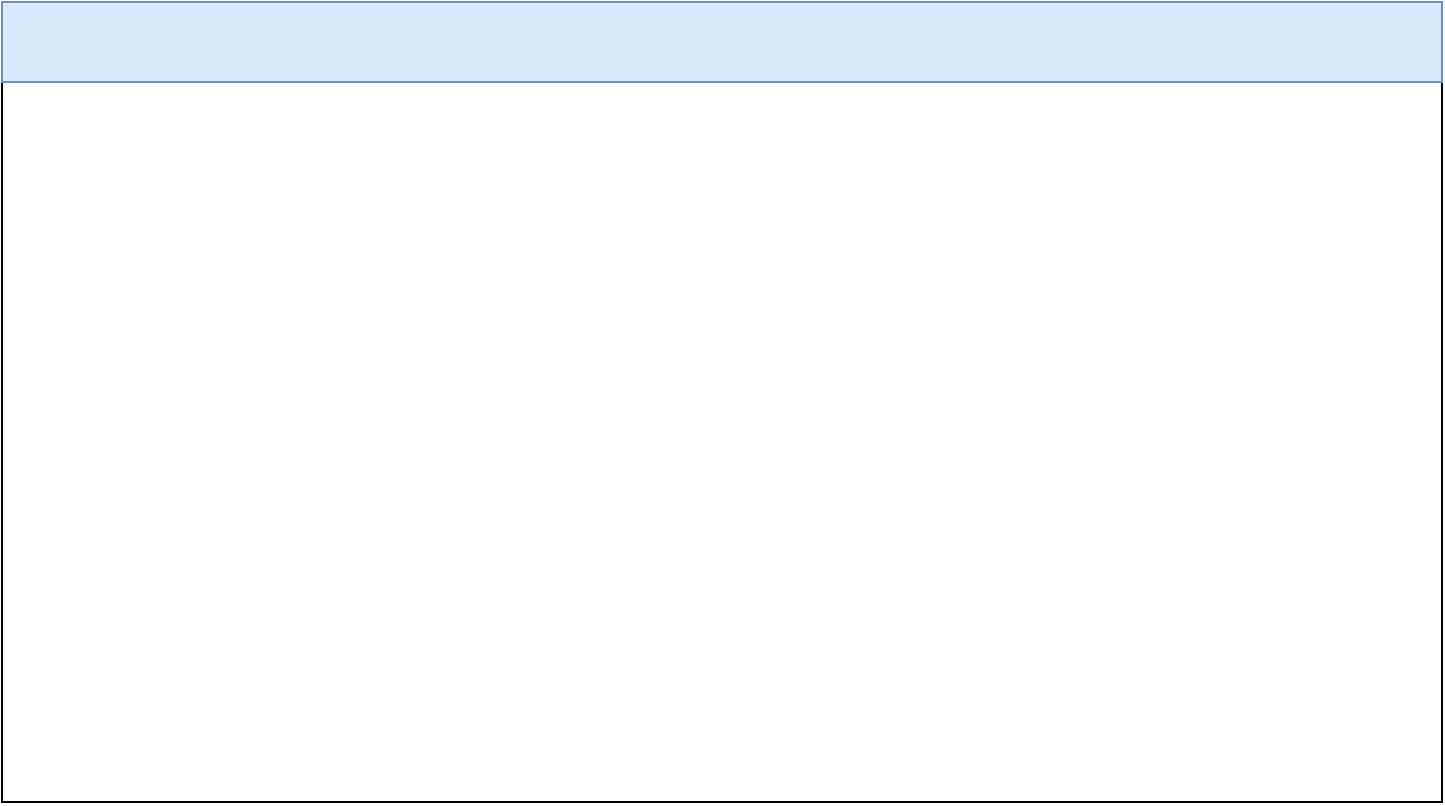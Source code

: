 <mxfile>
    <diagram id="5XGNh67a9LUnxblF42h-" name="Page-1">
        <mxGraphModel dx="1333" dy="740" grid="1" gridSize="10" guides="1" tooltips="1" connect="1" arrows="1" fold="1" page="1" pageScale="1" pageWidth="827" pageHeight="1169" background="#ffffff" math="0" shadow="0">
            <root>
                <mxCell id="0"/>
                <mxCell id="1" parent="0"/>
                <mxCell id="SywRKKQHL0628V95QliU-1" value="" style="rounded=0;whiteSpace=wrap;html=1;" parent="1" vertex="1">
                    <mxGeometry x="40" y="120" width="720" height="400" as="geometry"/>
                </mxCell>
                <mxCell id="SywRKKQHL0628V95QliU-2" value="" style="rounded=0;whiteSpace=wrap;html=1;fillColor=#dae8fc;strokeColor=#6c8ebf;direction=west;" parent="1" vertex="1">
                    <mxGeometry x="40" y="120" width="720" height="40" as="geometry"/>
                </mxCell>
            </root>
        </mxGraphModel>
    </diagram>
</mxfile>